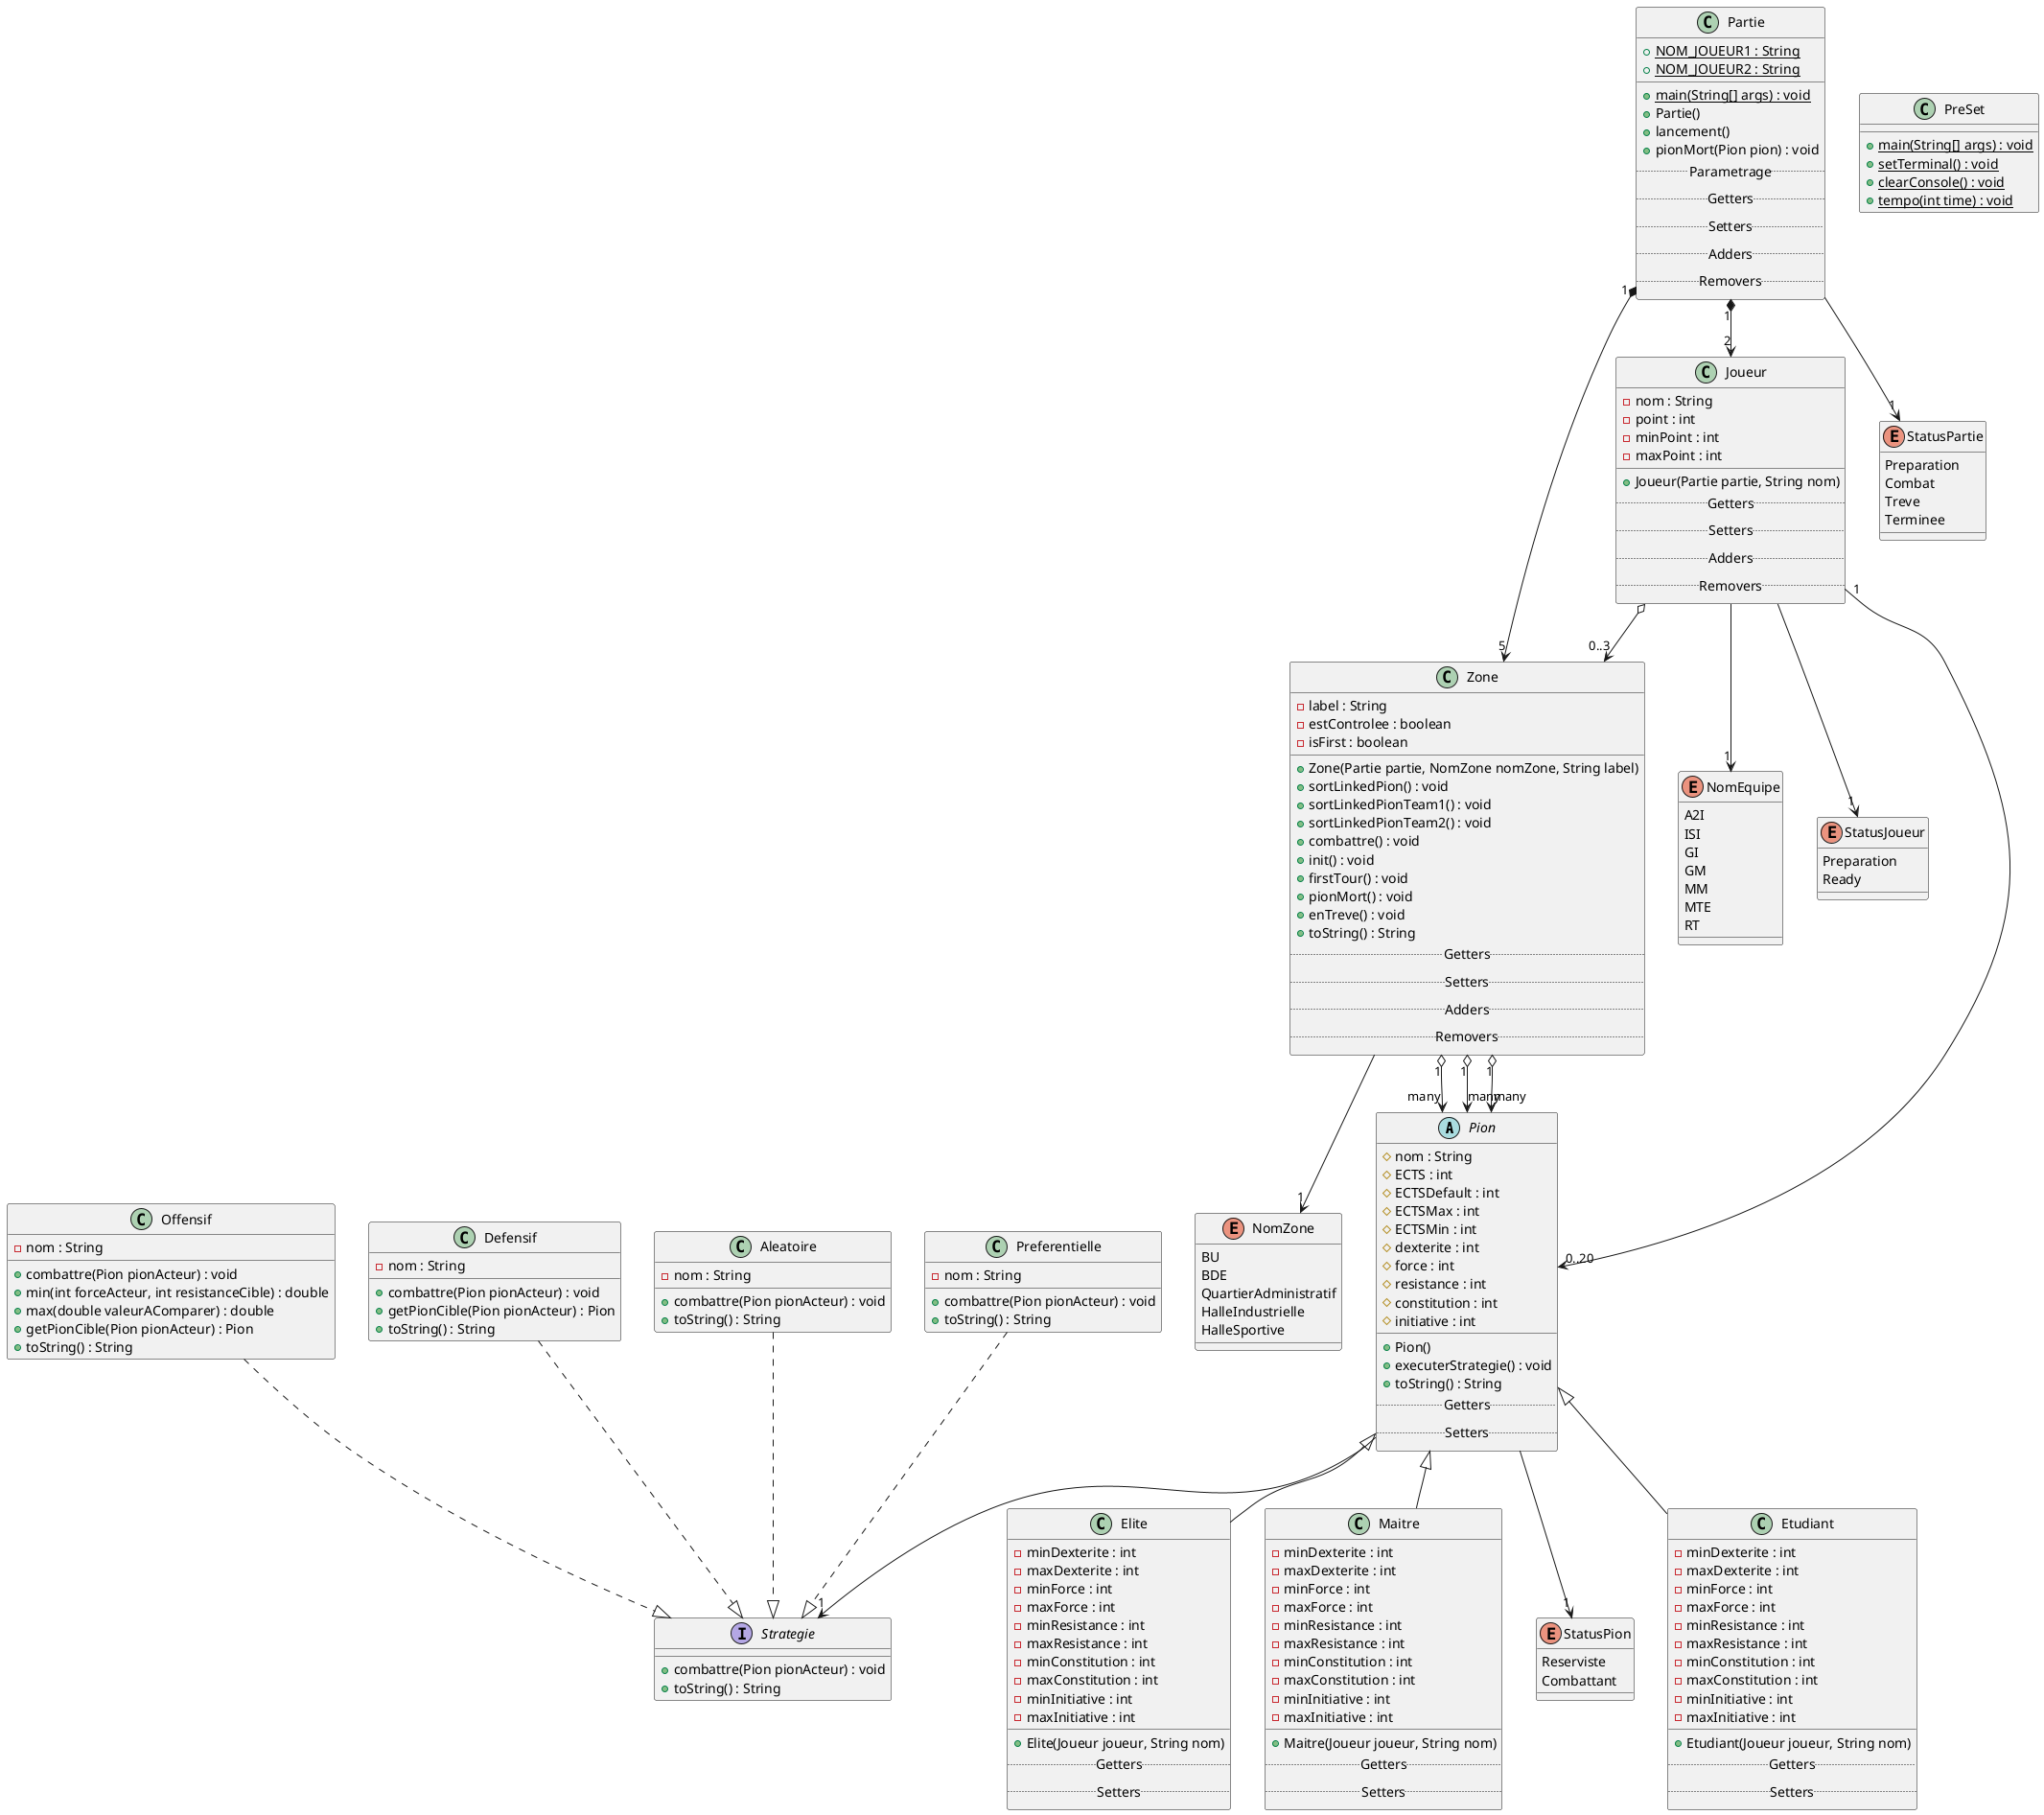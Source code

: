 @startuml

/'
*****************************************
*                                       *
*               Combattants             *
*                                       *
*****************************************
'/

abstract class Pion{
    # nom : String
    # ECTS : int
    # ECTSDefault : int
    # ECTSMax : int
    # ECTSMin : int
    # dexterite : int
    # force : int
    # resistance : int
    # constitution : int
    # initiative : int
    __
    + Pion()
    + executerStrategie() : void
    + toString() : String
    ..Getters..
    ..Setters..
}

class Etudiant{
    - minDexterite : int
    - maxDexterite : int
    - minForce : int
    - maxForce : int
    - minResistance : int
    - maxResistance : int
    - minConstitution : int
    - maxConstitution : int
    - minInitiative : int
    - maxInitiative : int
    __
    + Etudiant(Joueur joueur, String nom)
    ..Getters..
    ..Setters..
}

class Elite{
    - minDexterite : int
    - maxDexterite : int
    - minForce : int
    - maxForce : int
    - minResistance : int
    - maxResistance : int
    - minConstitution : int
    - maxConstitution : int
    - minInitiative : int
    - maxInitiative : int
    __
    + Elite(Joueur joueur, String nom)
    ..Getters..
    ..Setters..
}

class Maitre{
    - minDexterite : int
    - maxDexterite : int
    - minForce : int
    - maxForce : int
    - minResistance : int
    - maxResistance : int
    - minConstitution : int
    - maxConstitution : int
    - minInitiative : int
    - maxInitiative : int
    __
    + Maitre(Joueur joueur, String nom)
    ..Getters..
    ..Setters..
}

Pion <|-- Etudiant
Pion <|-- Elite
Pion <|-- Maitre

/'
*****************************************
*                                       *
*                Stratégie              *
*                                       *
*****************************************
'/

interface Strategie{
    + combattre(Pion pionActeur) : void
    + toString() : String
}

class Offensif{
    - nom : String
    __
    + combattre(Pion pionActeur) : void
    + min(int forceActeur, int resistanceCible) : double
    + max(double valeurAComparer) : double
    + getPionCible(Pion pionActeur) : Pion
    + toString() : String
}

class Defensif{
    - nom : String
    __
    + combattre(Pion pionActeur) : void
    + getPionCible(Pion pionActeur) : Pion
    + toString() : String
}

class Aleatoire{
    - nom : String
    __
    + combattre(Pion pionActeur) : void
    + toString() : String
}

class Preferentielle{
    - nom : String
    __
    + combattre(Pion pionActeur) : void
    + toString() : String
}

Offensif ..|> Strategie
Defensif ..|> Strategie
Aleatoire ..|> Strategie
Preferentielle ..|> Strategie


/'
*****************************************
*                                       *
*                 Joueur                *
*                                       *
*****************************************
'/

class Joueur{
    - nom : String
    - point : int
    - minPoint : int
    - maxPoint : int
    __
    + Joueur(Partie partie, String nom)
    ..Getters..
    ..Setters..
    ..Adders..
    ..Removers..
}


/'
*****************************************
*                                       *
*                 Partie                *
*                                       *
*****************************************
'/

class Partie{
    + {static} NOM_JOUEUR1 : String
    + {static} NOM_JOUEUR2 : String
    __
    + {static} main(String[] args) : void
    + Partie()
    + lancement()
    + pionMort(Pion pion) : void
    ..Parametrage..
    ..Getters..
    ..Setters..
    ..Adders..
    ..Removers..
}

class PreSet{
    + {static} main(String[] args) : void
    + {static} setTerminal() : void
    + {static} clearConsole() : void
    + {static} tempo(int time) : void
}


/'
*****************************************
*                                       *
*                 Zone                  *
*                                       *
*****************************************
'/

class Zone{
    - label : String
    - estControlee : boolean
    - isFirst : boolean
    __
    + Zone(Partie partie, NomZone nomZone, String label)
    + sortLinkedPion() : void
    + sortLinkedPionTeam1() : void
    + sortLinkedPionTeam2() : void
    + combattre() : void
    + init() : void
    + firstTour() : void
    + pionMort() : void
    + enTreve() : void
    + toString() : String
    ..Getters..
    ..Setters..
    ..Adders..
    ..Removers..
}


/'
*****************************************
*                                       *
*              Enumérations             *
*                                       *
*****************************************
'/

enum NomEquipe{
    A2I
    ISI
    GI
    GM
    MM
    MTE
    RT
}

enum NomZone{
    BU
    BDE
    QuartierAdministratif
    HalleIndustrielle
    HalleSportive
}

enum StatusJoueur{
    Preparation
    Ready
}

enum StatusPartie{
    Preparation
    Combat
    Treve
    Terminee
}

enum StatusPion{
    Reserviste
    Combattant
}


/'
*****************************************
*                                       *
*                 Liaisons              *
*                                       *
*****************************************
'/

Pion --> "1" Strategie
Pion --> "1" StatusPion

Joueur "1" --> "0..20" Pion
Joueur --> "1" NomEquipe
Joueur --> "1" StatusJoueur
Joueur o--> "0..3" Zone

Partie "1" *--> "2" Joueur
Partie "1" *--> "5" Zone
Partie --> "1" StatusPartie

Zone "1" o--> "many" Pion
Zone "1" o--> "many" Pion
Zone "1" o--> "many" Pion
Zone --> "1" NomZone

@enduml